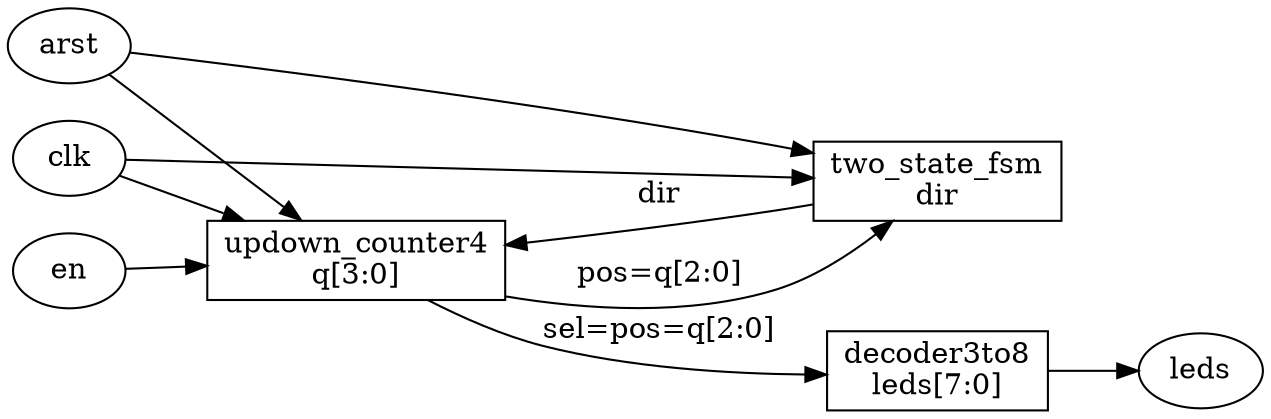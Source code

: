 digraph KnightRiderTop {
  rankdir=LR;
  node [shape=box];

  counter [label="updown_counter4\nq[3:0]"]; 
  fsm     [label="two_state_fsm\ndir"]; 
  dec     [label="decoder3to8\nleds[7:0]"]; 

  clk [shape=oval]; arst [shape=oval]; en [shape=oval]; leds [shape=oval];

  clk -> counter; arst -> counter; en -> counter;
  clk -> fsm;     arst -> fsm;

  counter -> fsm  [label="pos=q[2:0]"];
  fsm -> counter  [label="dir"];
  counter -> dec  [label="sel=pos=q[2:0]"];
  dec -> leds;
}

